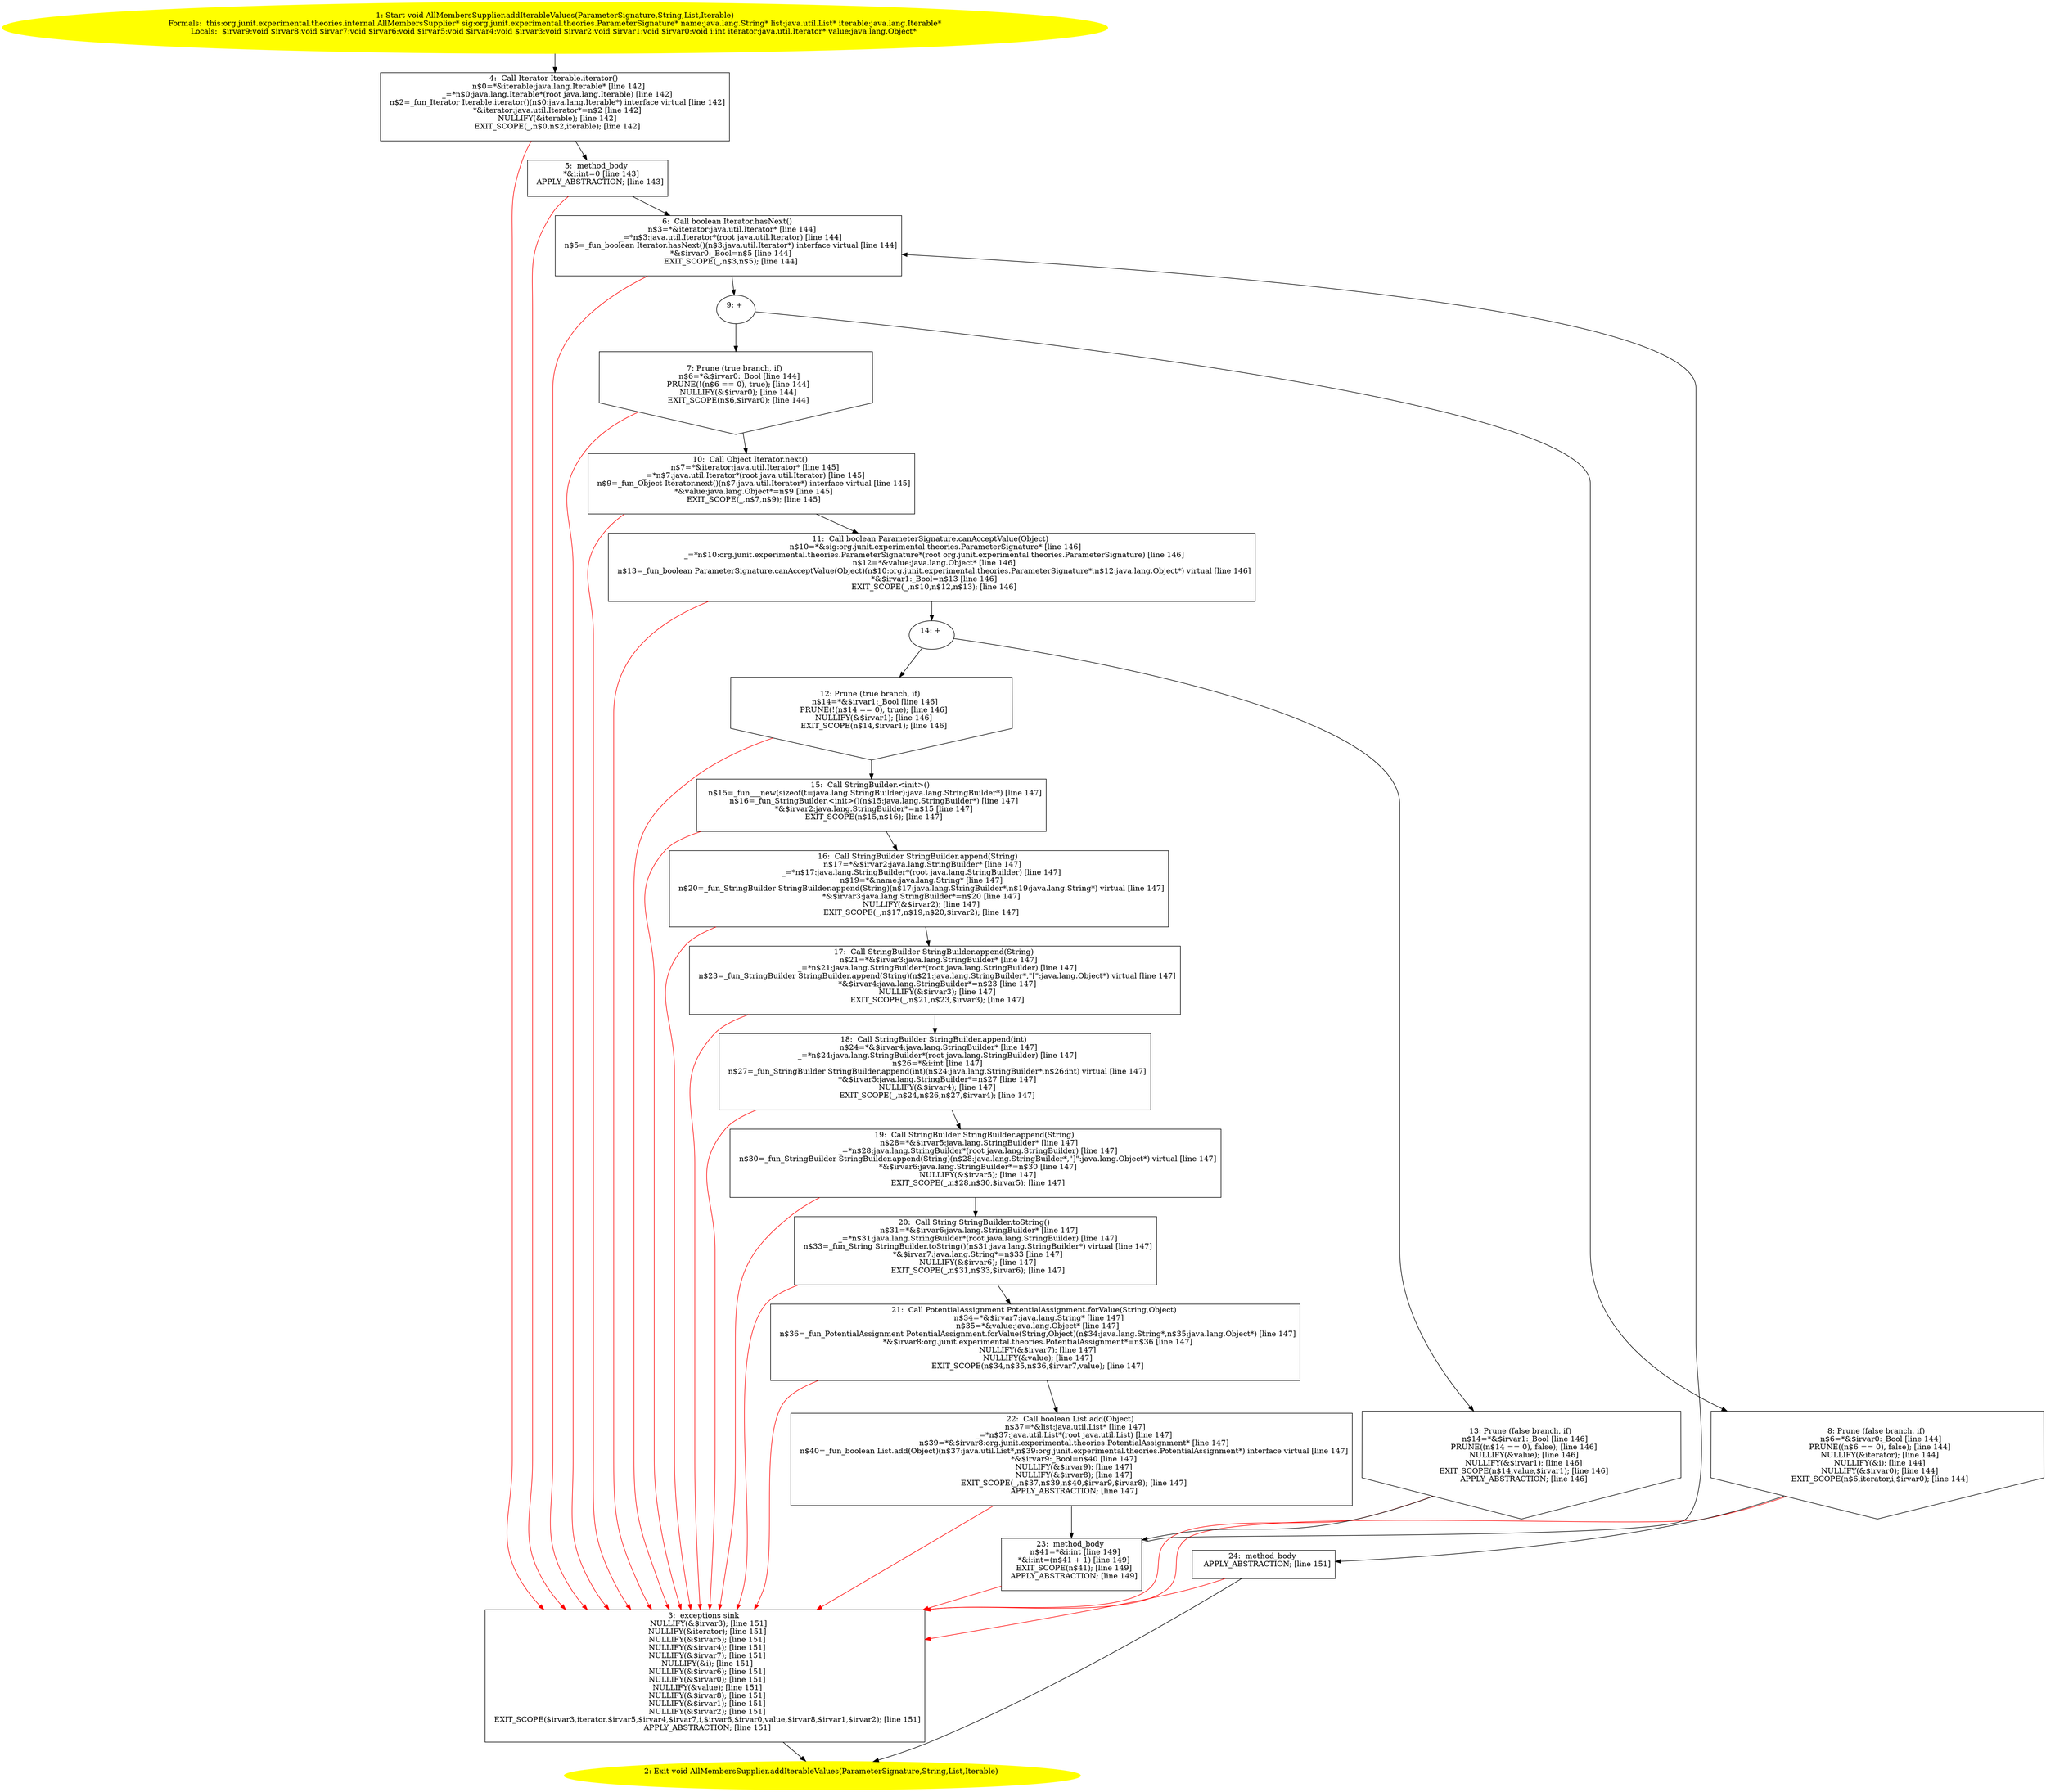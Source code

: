 /* @generated */
digraph cfg {
"org.junit.experimental.theories.internal.AllMembersSupplier.addIterableValues(org.junit.experimental.fa076a1a744619aaa3a1e45f048a7ad4_1" [label="1: Start void AllMembersSupplier.addIterableValues(ParameterSignature,String,List,Iterable)\nFormals:  this:org.junit.experimental.theories.internal.AllMembersSupplier* sig:org.junit.experimental.theories.ParameterSignature* name:java.lang.String* list:java.util.List* iterable:java.lang.Iterable*\nLocals:  $irvar9:void $irvar8:void $irvar7:void $irvar6:void $irvar5:void $irvar4:void $irvar3:void $irvar2:void $irvar1:void $irvar0:void i:int iterator:java.util.Iterator* value:java.lang.Object* \n  " color=yellow style=filled]
	

	 "org.junit.experimental.theories.internal.AllMembersSupplier.addIterableValues(org.junit.experimental.fa076a1a744619aaa3a1e45f048a7ad4_1" -> "org.junit.experimental.theories.internal.AllMembersSupplier.addIterableValues(org.junit.experimental.fa076a1a744619aaa3a1e45f048a7ad4_4" ;
"org.junit.experimental.theories.internal.AllMembersSupplier.addIterableValues(org.junit.experimental.fa076a1a744619aaa3a1e45f048a7ad4_2" [label="2: Exit void AllMembersSupplier.addIterableValues(ParameterSignature,String,List,Iterable) \n  " color=yellow style=filled]
	

"org.junit.experimental.theories.internal.AllMembersSupplier.addIterableValues(org.junit.experimental.fa076a1a744619aaa3a1e45f048a7ad4_3" [label="3:  exceptions sink \n   NULLIFY(&$irvar3); [line 151]\n  NULLIFY(&iterator); [line 151]\n  NULLIFY(&$irvar5); [line 151]\n  NULLIFY(&$irvar4); [line 151]\n  NULLIFY(&$irvar7); [line 151]\n  NULLIFY(&i); [line 151]\n  NULLIFY(&$irvar6); [line 151]\n  NULLIFY(&$irvar0); [line 151]\n  NULLIFY(&value); [line 151]\n  NULLIFY(&$irvar8); [line 151]\n  NULLIFY(&$irvar1); [line 151]\n  NULLIFY(&$irvar2); [line 151]\n  EXIT_SCOPE($irvar3,iterator,$irvar5,$irvar4,$irvar7,i,$irvar6,$irvar0,value,$irvar8,$irvar1,$irvar2); [line 151]\n  APPLY_ABSTRACTION; [line 151]\n " shape="box"]
	

	 "org.junit.experimental.theories.internal.AllMembersSupplier.addIterableValues(org.junit.experimental.fa076a1a744619aaa3a1e45f048a7ad4_3" -> "org.junit.experimental.theories.internal.AllMembersSupplier.addIterableValues(org.junit.experimental.fa076a1a744619aaa3a1e45f048a7ad4_2" ;
"org.junit.experimental.theories.internal.AllMembersSupplier.addIterableValues(org.junit.experimental.fa076a1a744619aaa3a1e45f048a7ad4_4" [label="4:  Call Iterator Iterable.iterator() \n   n$0=*&iterable:java.lang.Iterable* [line 142]\n  _=*n$0:java.lang.Iterable*(root java.lang.Iterable) [line 142]\n  n$2=_fun_Iterator Iterable.iterator()(n$0:java.lang.Iterable*) interface virtual [line 142]\n  *&iterator:java.util.Iterator*=n$2 [line 142]\n  NULLIFY(&iterable); [line 142]\n  EXIT_SCOPE(_,n$0,n$2,iterable); [line 142]\n " shape="box"]
	

	 "org.junit.experimental.theories.internal.AllMembersSupplier.addIterableValues(org.junit.experimental.fa076a1a744619aaa3a1e45f048a7ad4_4" -> "org.junit.experimental.theories.internal.AllMembersSupplier.addIterableValues(org.junit.experimental.fa076a1a744619aaa3a1e45f048a7ad4_5" ;
	 "org.junit.experimental.theories.internal.AllMembersSupplier.addIterableValues(org.junit.experimental.fa076a1a744619aaa3a1e45f048a7ad4_4" -> "org.junit.experimental.theories.internal.AllMembersSupplier.addIterableValues(org.junit.experimental.fa076a1a744619aaa3a1e45f048a7ad4_3" [color="red" ];
"org.junit.experimental.theories.internal.AllMembersSupplier.addIterableValues(org.junit.experimental.fa076a1a744619aaa3a1e45f048a7ad4_5" [label="5:  method_body \n   *&i:int=0 [line 143]\n  APPLY_ABSTRACTION; [line 143]\n " shape="box"]
	

	 "org.junit.experimental.theories.internal.AllMembersSupplier.addIterableValues(org.junit.experimental.fa076a1a744619aaa3a1e45f048a7ad4_5" -> "org.junit.experimental.theories.internal.AllMembersSupplier.addIterableValues(org.junit.experimental.fa076a1a744619aaa3a1e45f048a7ad4_6" ;
	 "org.junit.experimental.theories.internal.AllMembersSupplier.addIterableValues(org.junit.experimental.fa076a1a744619aaa3a1e45f048a7ad4_5" -> "org.junit.experimental.theories.internal.AllMembersSupplier.addIterableValues(org.junit.experimental.fa076a1a744619aaa3a1e45f048a7ad4_3" [color="red" ];
"org.junit.experimental.theories.internal.AllMembersSupplier.addIterableValues(org.junit.experimental.fa076a1a744619aaa3a1e45f048a7ad4_6" [label="6:  Call boolean Iterator.hasNext() \n   n$3=*&iterator:java.util.Iterator* [line 144]\n  _=*n$3:java.util.Iterator*(root java.util.Iterator) [line 144]\n  n$5=_fun_boolean Iterator.hasNext()(n$3:java.util.Iterator*) interface virtual [line 144]\n  *&$irvar0:_Bool=n$5 [line 144]\n  EXIT_SCOPE(_,n$3,n$5); [line 144]\n " shape="box"]
	

	 "org.junit.experimental.theories.internal.AllMembersSupplier.addIterableValues(org.junit.experimental.fa076a1a744619aaa3a1e45f048a7ad4_6" -> "org.junit.experimental.theories.internal.AllMembersSupplier.addIterableValues(org.junit.experimental.fa076a1a744619aaa3a1e45f048a7ad4_9" ;
	 "org.junit.experimental.theories.internal.AllMembersSupplier.addIterableValues(org.junit.experimental.fa076a1a744619aaa3a1e45f048a7ad4_6" -> "org.junit.experimental.theories.internal.AllMembersSupplier.addIterableValues(org.junit.experimental.fa076a1a744619aaa3a1e45f048a7ad4_3" [color="red" ];
"org.junit.experimental.theories.internal.AllMembersSupplier.addIterableValues(org.junit.experimental.fa076a1a744619aaa3a1e45f048a7ad4_7" [label="7: Prune (true branch, if) \n   n$6=*&$irvar0:_Bool [line 144]\n  PRUNE(!(n$6 == 0), true); [line 144]\n  NULLIFY(&$irvar0); [line 144]\n  EXIT_SCOPE(n$6,$irvar0); [line 144]\n " shape="invhouse"]
	

	 "org.junit.experimental.theories.internal.AllMembersSupplier.addIterableValues(org.junit.experimental.fa076a1a744619aaa3a1e45f048a7ad4_7" -> "org.junit.experimental.theories.internal.AllMembersSupplier.addIterableValues(org.junit.experimental.fa076a1a744619aaa3a1e45f048a7ad4_10" ;
	 "org.junit.experimental.theories.internal.AllMembersSupplier.addIterableValues(org.junit.experimental.fa076a1a744619aaa3a1e45f048a7ad4_7" -> "org.junit.experimental.theories.internal.AllMembersSupplier.addIterableValues(org.junit.experimental.fa076a1a744619aaa3a1e45f048a7ad4_3" [color="red" ];
"org.junit.experimental.theories.internal.AllMembersSupplier.addIterableValues(org.junit.experimental.fa076a1a744619aaa3a1e45f048a7ad4_8" [label="8: Prune (false branch, if) \n   n$6=*&$irvar0:_Bool [line 144]\n  PRUNE((n$6 == 0), false); [line 144]\n  NULLIFY(&iterator); [line 144]\n  NULLIFY(&i); [line 144]\n  NULLIFY(&$irvar0); [line 144]\n  EXIT_SCOPE(n$6,iterator,i,$irvar0); [line 144]\n " shape="invhouse"]
	

	 "org.junit.experimental.theories.internal.AllMembersSupplier.addIterableValues(org.junit.experimental.fa076a1a744619aaa3a1e45f048a7ad4_8" -> "org.junit.experimental.theories.internal.AllMembersSupplier.addIterableValues(org.junit.experimental.fa076a1a744619aaa3a1e45f048a7ad4_24" ;
	 "org.junit.experimental.theories.internal.AllMembersSupplier.addIterableValues(org.junit.experimental.fa076a1a744619aaa3a1e45f048a7ad4_8" -> "org.junit.experimental.theories.internal.AllMembersSupplier.addIterableValues(org.junit.experimental.fa076a1a744619aaa3a1e45f048a7ad4_3" [color="red" ];
"org.junit.experimental.theories.internal.AllMembersSupplier.addIterableValues(org.junit.experimental.fa076a1a744619aaa3a1e45f048a7ad4_9" [label="9: + \n  " ]
	

	 "org.junit.experimental.theories.internal.AllMembersSupplier.addIterableValues(org.junit.experimental.fa076a1a744619aaa3a1e45f048a7ad4_9" -> "org.junit.experimental.theories.internal.AllMembersSupplier.addIterableValues(org.junit.experimental.fa076a1a744619aaa3a1e45f048a7ad4_7" ;
	 "org.junit.experimental.theories.internal.AllMembersSupplier.addIterableValues(org.junit.experimental.fa076a1a744619aaa3a1e45f048a7ad4_9" -> "org.junit.experimental.theories.internal.AllMembersSupplier.addIterableValues(org.junit.experimental.fa076a1a744619aaa3a1e45f048a7ad4_8" ;
"org.junit.experimental.theories.internal.AllMembersSupplier.addIterableValues(org.junit.experimental.fa076a1a744619aaa3a1e45f048a7ad4_10" [label="10:  Call Object Iterator.next() \n   n$7=*&iterator:java.util.Iterator* [line 145]\n  _=*n$7:java.util.Iterator*(root java.util.Iterator) [line 145]\n  n$9=_fun_Object Iterator.next()(n$7:java.util.Iterator*) interface virtual [line 145]\n  *&value:java.lang.Object*=n$9 [line 145]\n  EXIT_SCOPE(_,n$7,n$9); [line 145]\n " shape="box"]
	

	 "org.junit.experimental.theories.internal.AllMembersSupplier.addIterableValues(org.junit.experimental.fa076a1a744619aaa3a1e45f048a7ad4_10" -> "org.junit.experimental.theories.internal.AllMembersSupplier.addIterableValues(org.junit.experimental.fa076a1a744619aaa3a1e45f048a7ad4_11" ;
	 "org.junit.experimental.theories.internal.AllMembersSupplier.addIterableValues(org.junit.experimental.fa076a1a744619aaa3a1e45f048a7ad4_10" -> "org.junit.experimental.theories.internal.AllMembersSupplier.addIterableValues(org.junit.experimental.fa076a1a744619aaa3a1e45f048a7ad4_3" [color="red" ];
"org.junit.experimental.theories.internal.AllMembersSupplier.addIterableValues(org.junit.experimental.fa076a1a744619aaa3a1e45f048a7ad4_11" [label="11:  Call boolean ParameterSignature.canAcceptValue(Object) \n   n$10=*&sig:org.junit.experimental.theories.ParameterSignature* [line 146]\n  _=*n$10:org.junit.experimental.theories.ParameterSignature*(root org.junit.experimental.theories.ParameterSignature) [line 146]\n  n$12=*&value:java.lang.Object* [line 146]\n  n$13=_fun_boolean ParameterSignature.canAcceptValue(Object)(n$10:org.junit.experimental.theories.ParameterSignature*,n$12:java.lang.Object*) virtual [line 146]\n  *&$irvar1:_Bool=n$13 [line 146]\n  EXIT_SCOPE(_,n$10,n$12,n$13); [line 146]\n " shape="box"]
	

	 "org.junit.experimental.theories.internal.AllMembersSupplier.addIterableValues(org.junit.experimental.fa076a1a744619aaa3a1e45f048a7ad4_11" -> "org.junit.experimental.theories.internal.AllMembersSupplier.addIterableValues(org.junit.experimental.fa076a1a744619aaa3a1e45f048a7ad4_14" ;
	 "org.junit.experimental.theories.internal.AllMembersSupplier.addIterableValues(org.junit.experimental.fa076a1a744619aaa3a1e45f048a7ad4_11" -> "org.junit.experimental.theories.internal.AllMembersSupplier.addIterableValues(org.junit.experimental.fa076a1a744619aaa3a1e45f048a7ad4_3" [color="red" ];
"org.junit.experimental.theories.internal.AllMembersSupplier.addIterableValues(org.junit.experimental.fa076a1a744619aaa3a1e45f048a7ad4_12" [label="12: Prune (true branch, if) \n   n$14=*&$irvar1:_Bool [line 146]\n  PRUNE(!(n$14 == 0), true); [line 146]\n  NULLIFY(&$irvar1); [line 146]\n  EXIT_SCOPE(n$14,$irvar1); [line 146]\n " shape="invhouse"]
	

	 "org.junit.experimental.theories.internal.AllMembersSupplier.addIterableValues(org.junit.experimental.fa076a1a744619aaa3a1e45f048a7ad4_12" -> "org.junit.experimental.theories.internal.AllMembersSupplier.addIterableValues(org.junit.experimental.fa076a1a744619aaa3a1e45f048a7ad4_15" ;
	 "org.junit.experimental.theories.internal.AllMembersSupplier.addIterableValues(org.junit.experimental.fa076a1a744619aaa3a1e45f048a7ad4_12" -> "org.junit.experimental.theories.internal.AllMembersSupplier.addIterableValues(org.junit.experimental.fa076a1a744619aaa3a1e45f048a7ad4_3" [color="red" ];
"org.junit.experimental.theories.internal.AllMembersSupplier.addIterableValues(org.junit.experimental.fa076a1a744619aaa3a1e45f048a7ad4_13" [label="13: Prune (false branch, if) \n   n$14=*&$irvar1:_Bool [line 146]\n  PRUNE((n$14 == 0), false); [line 146]\n  NULLIFY(&value); [line 146]\n  NULLIFY(&$irvar1); [line 146]\n  EXIT_SCOPE(n$14,value,$irvar1); [line 146]\n  APPLY_ABSTRACTION; [line 146]\n " shape="invhouse"]
	

	 "org.junit.experimental.theories.internal.AllMembersSupplier.addIterableValues(org.junit.experimental.fa076a1a744619aaa3a1e45f048a7ad4_13" -> "org.junit.experimental.theories.internal.AllMembersSupplier.addIterableValues(org.junit.experimental.fa076a1a744619aaa3a1e45f048a7ad4_23" ;
	 "org.junit.experimental.theories.internal.AllMembersSupplier.addIterableValues(org.junit.experimental.fa076a1a744619aaa3a1e45f048a7ad4_13" -> "org.junit.experimental.theories.internal.AllMembersSupplier.addIterableValues(org.junit.experimental.fa076a1a744619aaa3a1e45f048a7ad4_3" [color="red" ];
"org.junit.experimental.theories.internal.AllMembersSupplier.addIterableValues(org.junit.experimental.fa076a1a744619aaa3a1e45f048a7ad4_14" [label="14: + \n  " ]
	

	 "org.junit.experimental.theories.internal.AllMembersSupplier.addIterableValues(org.junit.experimental.fa076a1a744619aaa3a1e45f048a7ad4_14" -> "org.junit.experimental.theories.internal.AllMembersSupplier.addIterableValues(org.junit.experimental.fa076a1a744619aaa3a1e45f048a7ad4_12" ;
	 "org.junit.experimental.theories.internal.AllMembersSupplier.addIterableValues(org.junit.experimental.fa076a1a744619aaa3a1e45f048a7ad4_14" -> "org.junit.experimental.theories.internal.AllMembersSupplier.addIterableValues(org.junit.experimental.fa076a1a744619aaa3a1e45f048a7ad4_13" ;
"org.junit.experimental.theories.internal.AllMembersSupplier.addIterableValues(org.junit.experimental.fa076a1a744619aaa3a1e45f048a7ad4_15" [label="15:  Call StringBuilder.<init>() \n   n$15=_fun___new(sizeof(t=java.lang.StringBuilder):java.lang.StringBuilder*) [line 147]\n  n$16=_fun_StringBuilder.<init>()(n$15:java.lang.StringBuilder*) [line 147]\n  *&$irvar2:java.lang.StringBuilder*=n$15 [line 147]\n  EXIT_SCOPE(n$15,n$16); [line 147]\n " shape="box"]
	

	 "org.junit.experimental.theories.internal.AllMembersSupplier.addIterableValues(org.junit.experimental.fa076a1a744619aaa3a1e45f048a7ad4_15" -> "org.junit.experimental.theories.internal.AllMembersSupplier.addIterableValues(org.junit.experimental.fa076a1a744619aaa3a1e45f048a7ad4_16" ;
	 "org.junit.experimental.theories.internal.AllMembersSupplier.addIterableValues(org.junit.experimental.fa076a1a744619aaa3a1e45f048a7ad4_15" -> "org.junit.experimental.theories.internal.AllMembersSupplier.addIterableValues(org.junit.experimental.fa076a1a744619aaa3a1e45f048a7ad4_3" [color="red" ];
"org.junit.experimental.theories.internal.AllMembersSupplier.addIterableValues(org.junit.experimental.fa076a1a744619aaa3a1e45f048a7ad4_16" [label="16:  Call StringBuilder StringBuilder.append(String) \n   n$17=*&$irvar2:java.lang.StringBuilder* [line 147]\n  _=*n$17:java.lang.StringBuilder*(root java.lang.StringBuilder) [line 147]\n  n$19=*&name:java.lang.String* [line 147]\n  n$20=_fun_StringBuilder StringBuilder.append(String)(n$17:java.lang.StringBuilder*,n$19:java.lang.String*) virtual [line 147]\n  *&$irvar3:java.lang.StringBuilder*=n$20 [line 147]\n  NULLIFY(&$irvar2); [line 147]\n  EXIT_SCOPE(_,n$17,n$19,n$20,$irvar2); [line 147]\n " shape="box"]
	

	 "org.junit.experimental.theories.internal.AllMembersSupplier.addIterableValues(org.junit.experimental.fa076a1a744619aaa3a1e45f048a7ad4_16" -> "org.junit.experimental.theories.internal.AllMembersSupplier.addIterableValues(org.junit.experimental.fa076a1a744619aaa3a1e45f048a7ad4_17" ;
	 "org.junit.experimental.theories.internal.AllMembersSupplier.addIterableValues(org.junit.experimental.fa076a1a744619aaa3a1e45f048a7ad4_16" -> "org.junit.experimental.theories.internal.AllMembersSupplier.addIterableValues(org.junit.experimental.fa076a1a744619aaa3a1e45f048a7ad4_3" [color="red" ];
"org.junit.experimental.theories.internal.AllMembersSupplier.addIterableValues(org.junit.experimental.fa076a1a744619aaa3a1e45f048a7ad4_17" [label="17:  Call StringBuilder StringBuilder.append(String) \n   n$21=*&$irvar3:java.lang.StringBuilder* [line 147]\n  _=*n$21:java.lang.StringBuilder*(root java.lang.StringBuilder) [line 147]\n  n$23=_fun_StringBuilder StringBuilder.append(String)(n$21:java.lang.StringBuilder*,\"[\":java.lang.Object*) virtual [line 147]\n  *&$irvar4:java.lang.StringBuilder*=n$23 [line 147]\n  NULLIFY(&$irvar3); [line 147]\n  EXIT_SCOPE(_,n$21,n$23,$irvar3); [line 147]\n " shape="box"]
	

	 "org.junit.experimental.theories.internal.AllMembersSupplier.addIterableValues(org.junit.experimental.fa076a1a744619aaa3a1e45f048a7ad4_17" -> "org.junit.experimental.theories.internal.AllMembersSupplier.addIterableValues(org.junit.experimental.fa076a1a744619aaa3a1e45f048a7ad4_18" ;
	 "org.junit.experimental.theories.internal.AllMembersSupplier.addIterableValues(org.junit.experimental.fa076a1a744619aaa3a1e45f048a7ad4_17" -> "org.junit.experimental.theories.internal.AllMembersSupplier.addIterableValues(org.junit.experimental.fa076a1a744619aaa3a1e45f048a7ad4_3" [color="red" ];
"org.junit.experimental.theories.internal.AllMembersSupplier.addIterableValues(org.junit.experimental.fa076a1a744619aaa3a1e45f048a7ad4_18" [label="18:  Call StringBuilder StringBuilder.append(int) \n   n$24=*&$irvar4:java.lang.StringBuilder* [line 147]\n  _=*n$24:java.lang.StringBuilder*(root java.lang.StringBuilder) [line 147]\n  n$26=*&i:int [line 147]\n  n$27=_fun_StringBuilder StringBuilder.append(int)(n$24:java.lang.StringBuilder*,n$26:int) virtual [line 147]\n  *&$irvar5:java.lang.StringBuilder*=n$27 [line 147]\n  NULLIFY(&$irvar4); [line 147]\n  EXIT_SCOPE(_,n$24,n$26,n$27,$irvar4); [line 147]\n " shape="box"]
	

	 "org.junit.experimental.theories.internal.AllMembersSupplier.addIterableValues(org.junit.experimental.fa076a1a744619aaa3a1e45f048a7ad4_18" -> "org.junit.experimental.theories.internal.AllMembersSupplier.addIterableValues(org.junit.experimental.fa076a1a744619aaa3a1e45f048a7ad4_19" ;
	 "org.junit.experimental.theories.internal.AllMembersSupplier.addIterableValues(org.junit.experimental.fa076a1a744619aaa3a1e45f048a7ad4_18" -> "org.junit.experimental.theories.internal.AllMembersSupplier.addIterableValues(org.junit.experimental.fa076a1a744619aaa3a1e45f048a7ad4_3" [color="red" ];
"org.junit.experimental.theories.internal.AllMembersSupplier.addIterableValues(org.junit.experimental.fa076a1a744619aaa3a1e45f048a7ad4_19" [label="19:  Call StringBuilder StringBuilder.append(String) \n   n$28=*&$irvar5:java.lang.StringBuilder* [line 147]\n  _=*n$28:java.lang.StringBuilder*(root java.lang.StringBuilder) [line 147]\n  n$30=_fun_StringBuilder StringBuilder.append(String)(n$28:java.lang.StringBuilder*,\"]\":java.lang.Object*) virtual [line 147]\n  *&$irvar6:java.lang.StringBuilder*=n$30 [line 147]\n  NULLIFY(&$irvar5); [line 147]\n  EXIT_SCOPE(_,n$28,n$30,$irvar5); [line 147]\n " shape="box"]
	

	 "org.junit.experimental.theories.internal.AllMembersSupplier.addIterableValues(org.junit.experimental.fa076a1a744619aaa3a1e45f048a7ad4_19" -> "org.junit.experimental.theories.internal.AllMembersSupplier.addIterableValues(org.junit.experimental.fa076a1a744619aaa3a1e45f048a7ad4_20" ;
	 "org.junit.experimental.theories.internal.AllMembersSupplier.addIterableValues(org.junit.experimental.fa076a1a744619aaa3a1e45f048a7ad4_19" -> "org.junit.experimental.theories.internal.AllMembersSupplier.addIterableValues(org.junit.experimental.fa076a1a744619aaa3a1e45f048a7ad4_3" [color="red" ];
"org.junit.experimental.theories.internal.AllMembersSupplier.addIterableValues(org.junit.experimental.fa076a1a744619aaa3a1e45f048a7ad4_20" [label="20:  Call String StringBuilder.toString() \n   n$31=*&$irvar6:java.lang.StringBuilder* [line 147]\n  _=*n$31:java.lang.StringBuilder*(root java.lang.StringBuilder) [line 147]\n  n$33=_fun_String StringBuilder.toString()(n$31:java.lang.StringBuilder*) virtual [line 147]\n  *&$irvar7:java.lang.String*=n$33 [line 147]\n  NULLIFY(&$irvar6); [line 147]\n  EXIT_SCOPE(_,n$31,n$33,$irvar6); [line 147]\n " shape="box"]
	

	 "org.junit.experimental.theories.internal.AllMembersSupplier.addIterableValues(org.junit.experimental.fa076a1a744619aaa3a1e45f048a7ad4_20" -> "org.junit.experimental.theories.internal.AllMembersSupplier.addIterableValues(org.junit.experimental.fa076a1a744619aaa3a1e45f048a7ad4_21" ;
	 "org.junit.experimental.theories.internal.AllMembersSupplier.addIterableValues(org.junit.experimental.fa076a1a744619aaa3a1e45f048a7ad4_20" -> "org.junit.experimental.theories.internal.AllMembersSupplier.addIterableValues(org.junit.experimental.fa076a1a744619aaa3a1e45f048a7ad4_3" [color="red" ];
"org.junit.experimental.theories.internal.AllMembersSupplier.addIterableValues(org.junit.experimental.fa076a1a744619aaa3a1e45f048a7ad4_21" [label="21:  Call PotentialAssignment PotentialAssignment.forValue(String,Object) \n   n$34=*&$irvar7:java.lang.String* [line 147]\n  n$35=*&value:java.lang.Object* [line 147]\n  n$36=_fun_PotentialAssignment PotentialAssignment.forValue(String,Object)(n$34:java.lang.String*,n$35:java.lang.Object*) [line 147]\n  *&$irvar8:org.junit.experimental.theories.PotentialAssignment*=n$36 [line 147]\n  NULLIFY(&$irvar7); [line 147]\n  NULLIFY(&value); [line 147]\n  EXIT_SCOPE(n$34,n$35,n$36,$irvar7,value); [line 147]\n " shape="box"]
	

	 "org.junit.experimental.theories.internal.AllMembersSupplier.addIterableValues(org.junit.experimental.fa076a1a744619aaa3a1e45f048a7ad4_21" -> "org.junit.experimental.theories.internal.AllMembersSupplier.addIterableValues(org.junit.experimental.fa076a1a744619aaa3a1e45f048a7ad4_22" ;
	 "org.junit.experimental.theories.internal.AllMembersSupplier.addIterableValues(org.junit.experimental.fa076a1a744619aaa3a1e45f048a7ad4_21" -> "org.junit.experimental.theories.internal.AllMembersSupplier.addIterableValues(org.junit.experimental.fa076a1a744619aaa3a1e45f048a7ad4_3" [color="red" ];
"org.junit.experimental.theories.internal.AllMembersSupplier.addIterableValues(org.junit.experimental.fa076a1a744619aaa3a1e45f048a7ad4_22" [label="22:  Call boolean List.add(Object) \n   n$37=*&list:java.util.List* [line 147]\n  _=*n$37:java.util.List*(root java.util.List) [line 147]\n  n$39=*&$irvar8:org.junit.experimental.theories.PotentialAssignment* [line 147]\n  n$40=_fun_boolean List.add(Object)(n$37:java.util.List*,n$39:org.junit.experimental.theories.PotentialAssignment*) interface virtual [line 147]\n  *&$irvar9:_Bool=n$40 [line 147]\n  NULLIFY(&$irvar9); [line 147]\n  NULLIFY(&$irvar8); [line 147]\n  EXIT_SCOPE(_,n$37,n$39,n$40,$irvar9,$irvar8); [line 147]\n  APPLY_ABSTRACTION; [line 147]\n " shape="box"]
	

	 "org.junit.experimental.theories.internal.AllMembersSupplier.addIterableValues(org.junit.experimental.fa076a1a744619aaa3a1e45f048a7ad4_22" -> "org.junit.experimental.theories.internal.AllMembersSupplier.addIterableValues(org.junit.experimental.fa076a1a744619aaa3a1e45f048a7ad4_23" ;
	 "org.junit.experimental.theories.internal.AllMembersSupplier.addIterableValues(org.junit.experimental.fa076a1a744619aaa3a1e45f048a7ad4_22" -> "org.junit.experimental.theories.internal.AllMembersSupplier.addIterableValues(org.junit.experimental.fa076a1a744619aaa3a1e45f048a7ad4_3" [color="red" ];
"org.junit.experimental.theories.internal.AllMembersSupplier.addIterableValues(org.junit.experimental.fa076a1a744619aaa3a1e45f048a7ad4_23" [label="23:  method_body \n   n$41=*&i:int [line 149]\n  *&i:int=(n$41 + 1) [line 149]\n  EXIT_SCOPE(n$41); [line 149]\n  APPLY_ABSTRACTION; [line 149]\n " shape="box"]
	

	 "org.junit.experimental.theories.internal.AllMembersSupplier.addIterableValues(org.junit.experimental.fa076a1a744619aaa3a1e45f048a7ad4_23" -> "org.junit.experimental.theories.internal.AllMembersSupplier.addIterableValues(org.junit.experimental.fa076a1a744619aaa3a1e45f048a7ad4_6" ;
	 "org.junit.experimental.theories.internal.AllMembersSupplier.addIterableValues(org.junit.experimental.fa076a1a744619aaa3a1e45f048a7ad4_23" -> "org.junit.experimental.theories.internal.AllMembersSupplier.addIterableValues(org.junit.experimental.fa076a1a744619aaa3a1e45f048a7ad4_3" [color="red" ];
"org.junit.experimental.theories.internal.AllMembersSupplier.addIterableValues(org.junit.experimental.fa076a1a744619aaa3a1e45f048a7ad4_24" [label="24:  method_body \n   APPLY_ABSTRACTION; [line 151]\n " shape="box"]
	

	 "org.junit.experimental.theories.internal.AllMembersSupplier.addIterableValues(org.junit.experimental.fa076a1a744619aaa3a1e45f048a7ad4_24" -> "org.junit.experimental.theories.internal.AllMembersSupplier.addIterableValues(org.junit.experimental.fa076a1a744619aaa3a1e45f048a7ad4_2" ;
	 "org.junit.experimental.theories.internal.AllMembersSupplier.addIterableValues(org.junit.experimental.fa076a1a744619aaa3a1e45f048a7ad4_24" -> "org.junit.experimental.theories.internal.AllMembersSupplier.addIterableValues(org.junit.experimental.fa076a1a744619aaa3a1e45f048a7ad4_3" [color="red" ];
}
